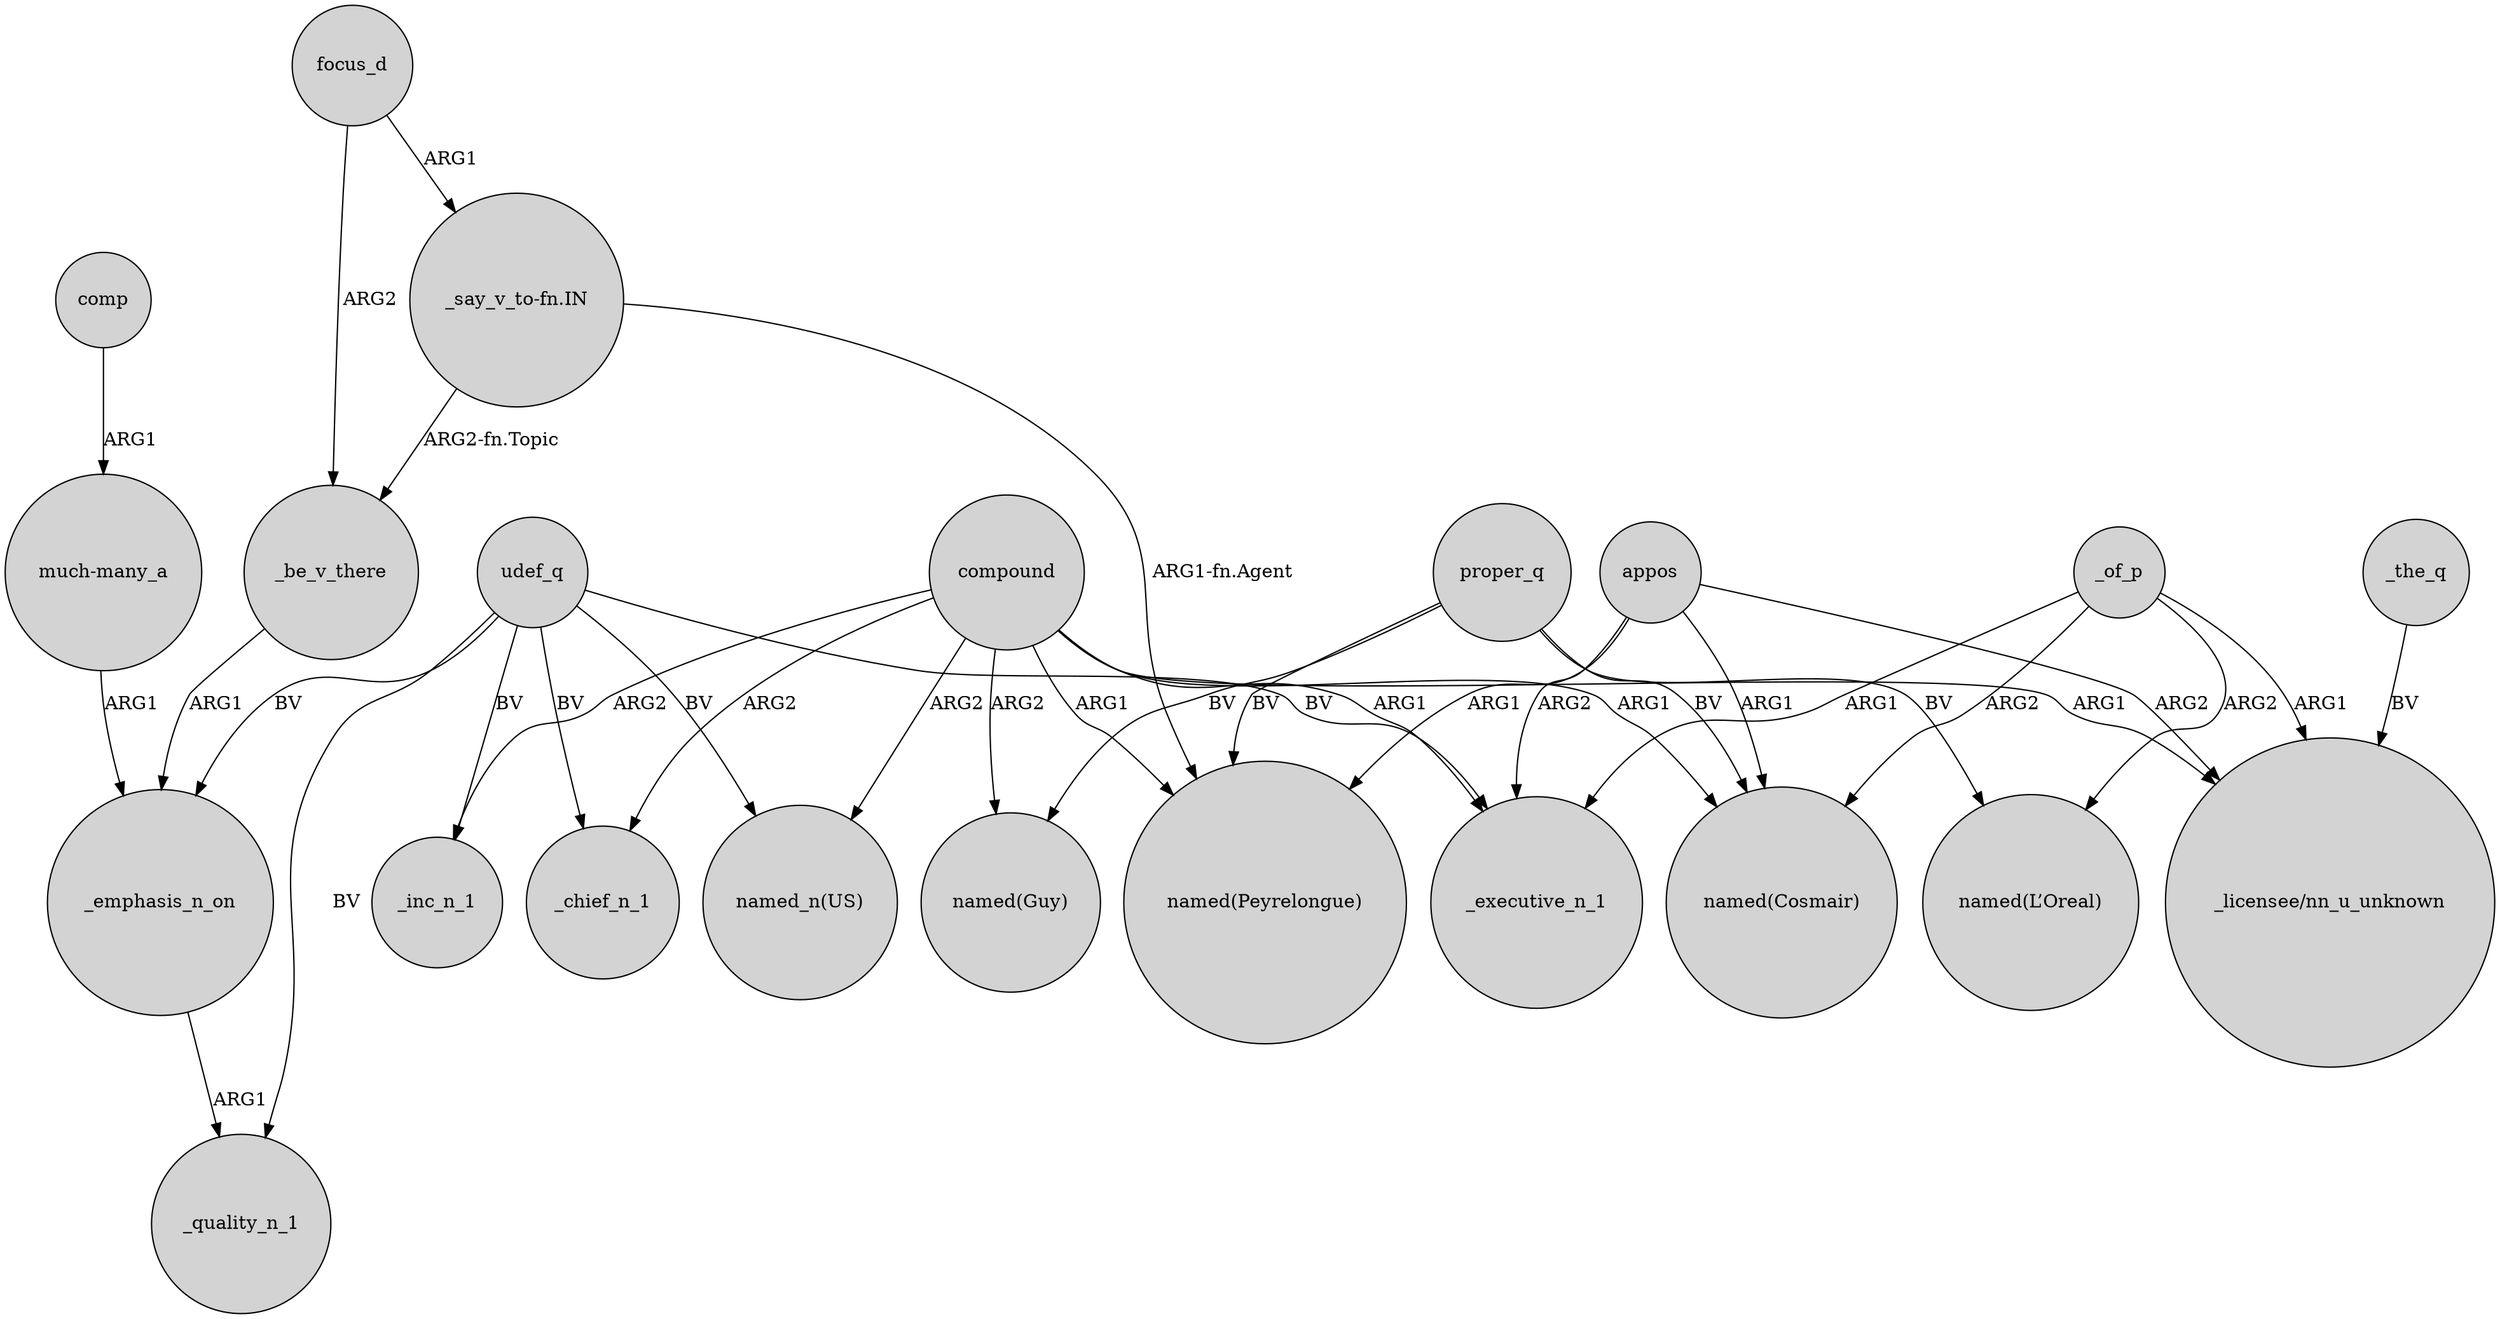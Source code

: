 digraph {
	node [shape=circle style=filled]
	udef_q -> _quality_n_1 [label=BV]
	_of_p -> _executive_n_1 [label=ARG1]
	udef_q -> "named_n(US)" [label=BV]
	proper_q -> "named(Peyrelongue)" [label=BV]
	udef_q -> _inc_n_1 [label=BV]
	udef_q -> _executive_n_1 [label=BV]
	compound -> "named(Guy)" [label=ARG2]
	_of_p -> "_licensee/nn_u_unknown" [label=ARG1]
	_of_p -> "named(L’Oreal)" [label=ARG2]
	"much-many_a" -> _emphasis_n_on [label=ARG1]
	appos -> _executive_n_1 [label=ARG2]
	compound -> _executive_n_1 [label=ARG1]
	proper_q -> "named(L’Oreal)" [label=BV]
	compound -> "named(Cosmair)" [label=ARG1]
	_the_q -> "_licensee/nn_u_unknown" [label=BV]
	compound -> "named_n(US)" [label=ARG2]
	compound -> _chief_n_1 [label=ARG2]
	comp -> "much-many_a" [label=ARG1]
	appos -> "named(Peyrelongue)" [label=ARG1]
	udef_q -> _chief_n_1 [label=BV]
	udef_q -> _emphasis_n_on [label=BV]
	"_say_v_to-fn.IN" -> _be_v_there [label="ARG2-fn.Topic"]
	_of_p -> "named(Cosmair)" [label=ARG2]
	appos -> "_licensee/nn_u_unknown" [label=ARG2]
	_be_v_there -> _emphasis_n_on [label=ARG1]
	"_say_v_to-fn.IN" -> "named(Peyrelongue)" [label="ARG1-fn.Agent"]
	proper_q -> "named(Cosmair)" [label=BV]
	compound -> "_licensee/nn_u_unknown" [label=ARG1]
	compound -> _inc_n_1 [label=ARG2]
	compound -> "named(Peyrelongue)" [label=ARG1]
	proper_q -> "named(Guy)" [label=BV]
	_emphasis_n_on -> _quality_n_1 [label=ARG1]
	focus_d -> _be_v_there [label=ARG2]
	focus_d -> "_say_v_to-fn.IN" [label=ARG1]
	appos -> "named(Cosmair)" [label=ARG1]
}
